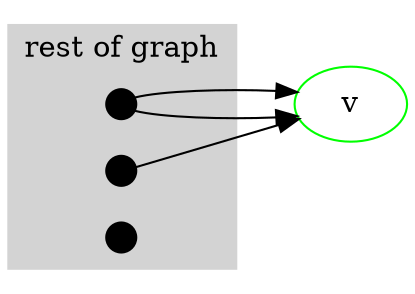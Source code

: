  
digraph G {
graph [rankdir=LR];
subgraph cluster0 {
node [shape=point,height=0.2,style=filled,color=black];
style=filled;
color=lightgrey;
a0; a1; a2;
label = "rest of graph";
}
v [color=green];
a0 -> v;
a1 -> v;
a0 -> v;
}
